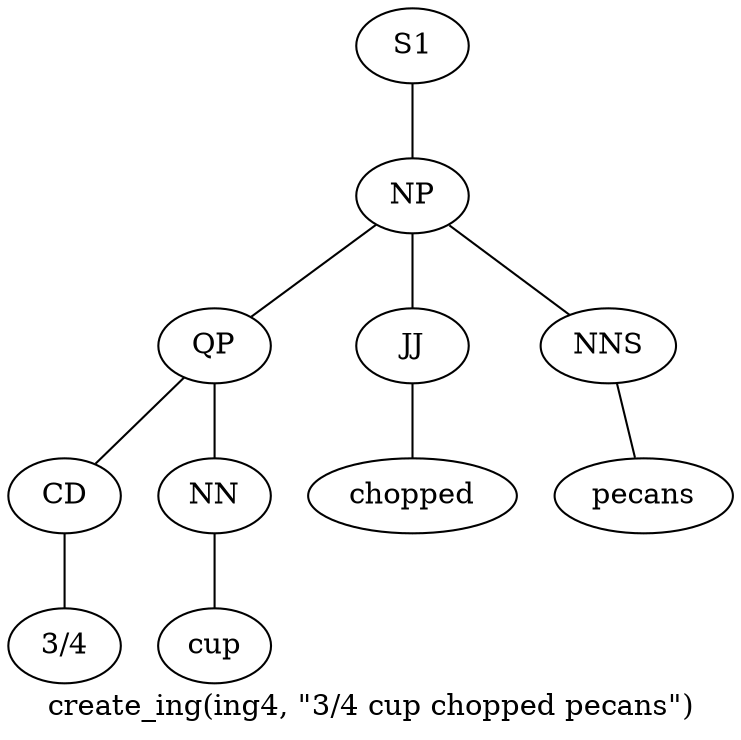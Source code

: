 graph SyntaxGraph {
	label = "create_ing(ing4, \"3/4 cup chopped pecans\")";
	Node0 [label="S1"];
	Node1 [label="NP"];
	Node2 [label="QP"];
	Node3 [label="CD"];
	Node4 [label="3/4"];
	Node5 [label="NN"];
	Node6 [label="cup"];
	Node7 [label="JJ"];
	Node8 [label="chopped"];
	Node9 [label="NNS"];
	Node10 [label="pecans"];

	Node0 -- Node1;
	Node1 -- Node2;
	Node1 -- Node7;
	Node1 -- Node9;
	Node2 -- Node3;
	Node2 -- Node5;
	Node3 -- Node4;
	Node5 -- Node6;
	Node7 -- Node8;
	Node9 -- Node10;
}